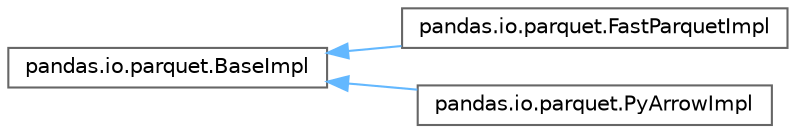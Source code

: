 digraph "Graphical Class Hierarchy"
{
 // LATEX_PDF_SIZE
  bgcolor="transparent";
  edge [fontname=Helvetica,fontsize=10,labelfontname=Helvetica,labelfontsize=10];
  node [fontname=Helvetica,fontsize=10,shape=box,height=0.2,width=0.4];
  rankdir="LR";
  Node0 [id="Node000000",label="pandas.io.parquet.BaseImpl",height=0.2,width=0.4,color="grey40", fillcolor="white", style="filled",URL="$d1/d1d/classpandas_1_1io_1_1parquet_1_1BaseImpl.html",tooltip=" "];
  Node0 -> Node1 [id="edge4601_Node000000_Node000001",dir="back",color="steelblue1",style="solid",tooltip=" "];
  Node1 [id="Node000001",label="pandas.io.parquet.FastParquetImpl",height=0.2,width=0.4,color="grey40", fillcolor="white", style="filled",URL="$d7/d6f/classpandas_1_1io_1_1parquet_1_1FastParquetImpl.html",tooltip=" "];
  Node0 -> Node2 [id="edge4602_Node000000_Node000002",dir="back",color="steelblue1",style="solid",tooltip=" "];
  Node2 [id="Node000002",label="pandas.io.parquet.PyArrowImpl",height=0.2,width=0.4,color="grey40", fillcolor="white", style="filled",URL="$d5/dfe/classpandas_1_1io_1_1parquet_1_1PyArrowImpl.html",tooltip=" "];
}
